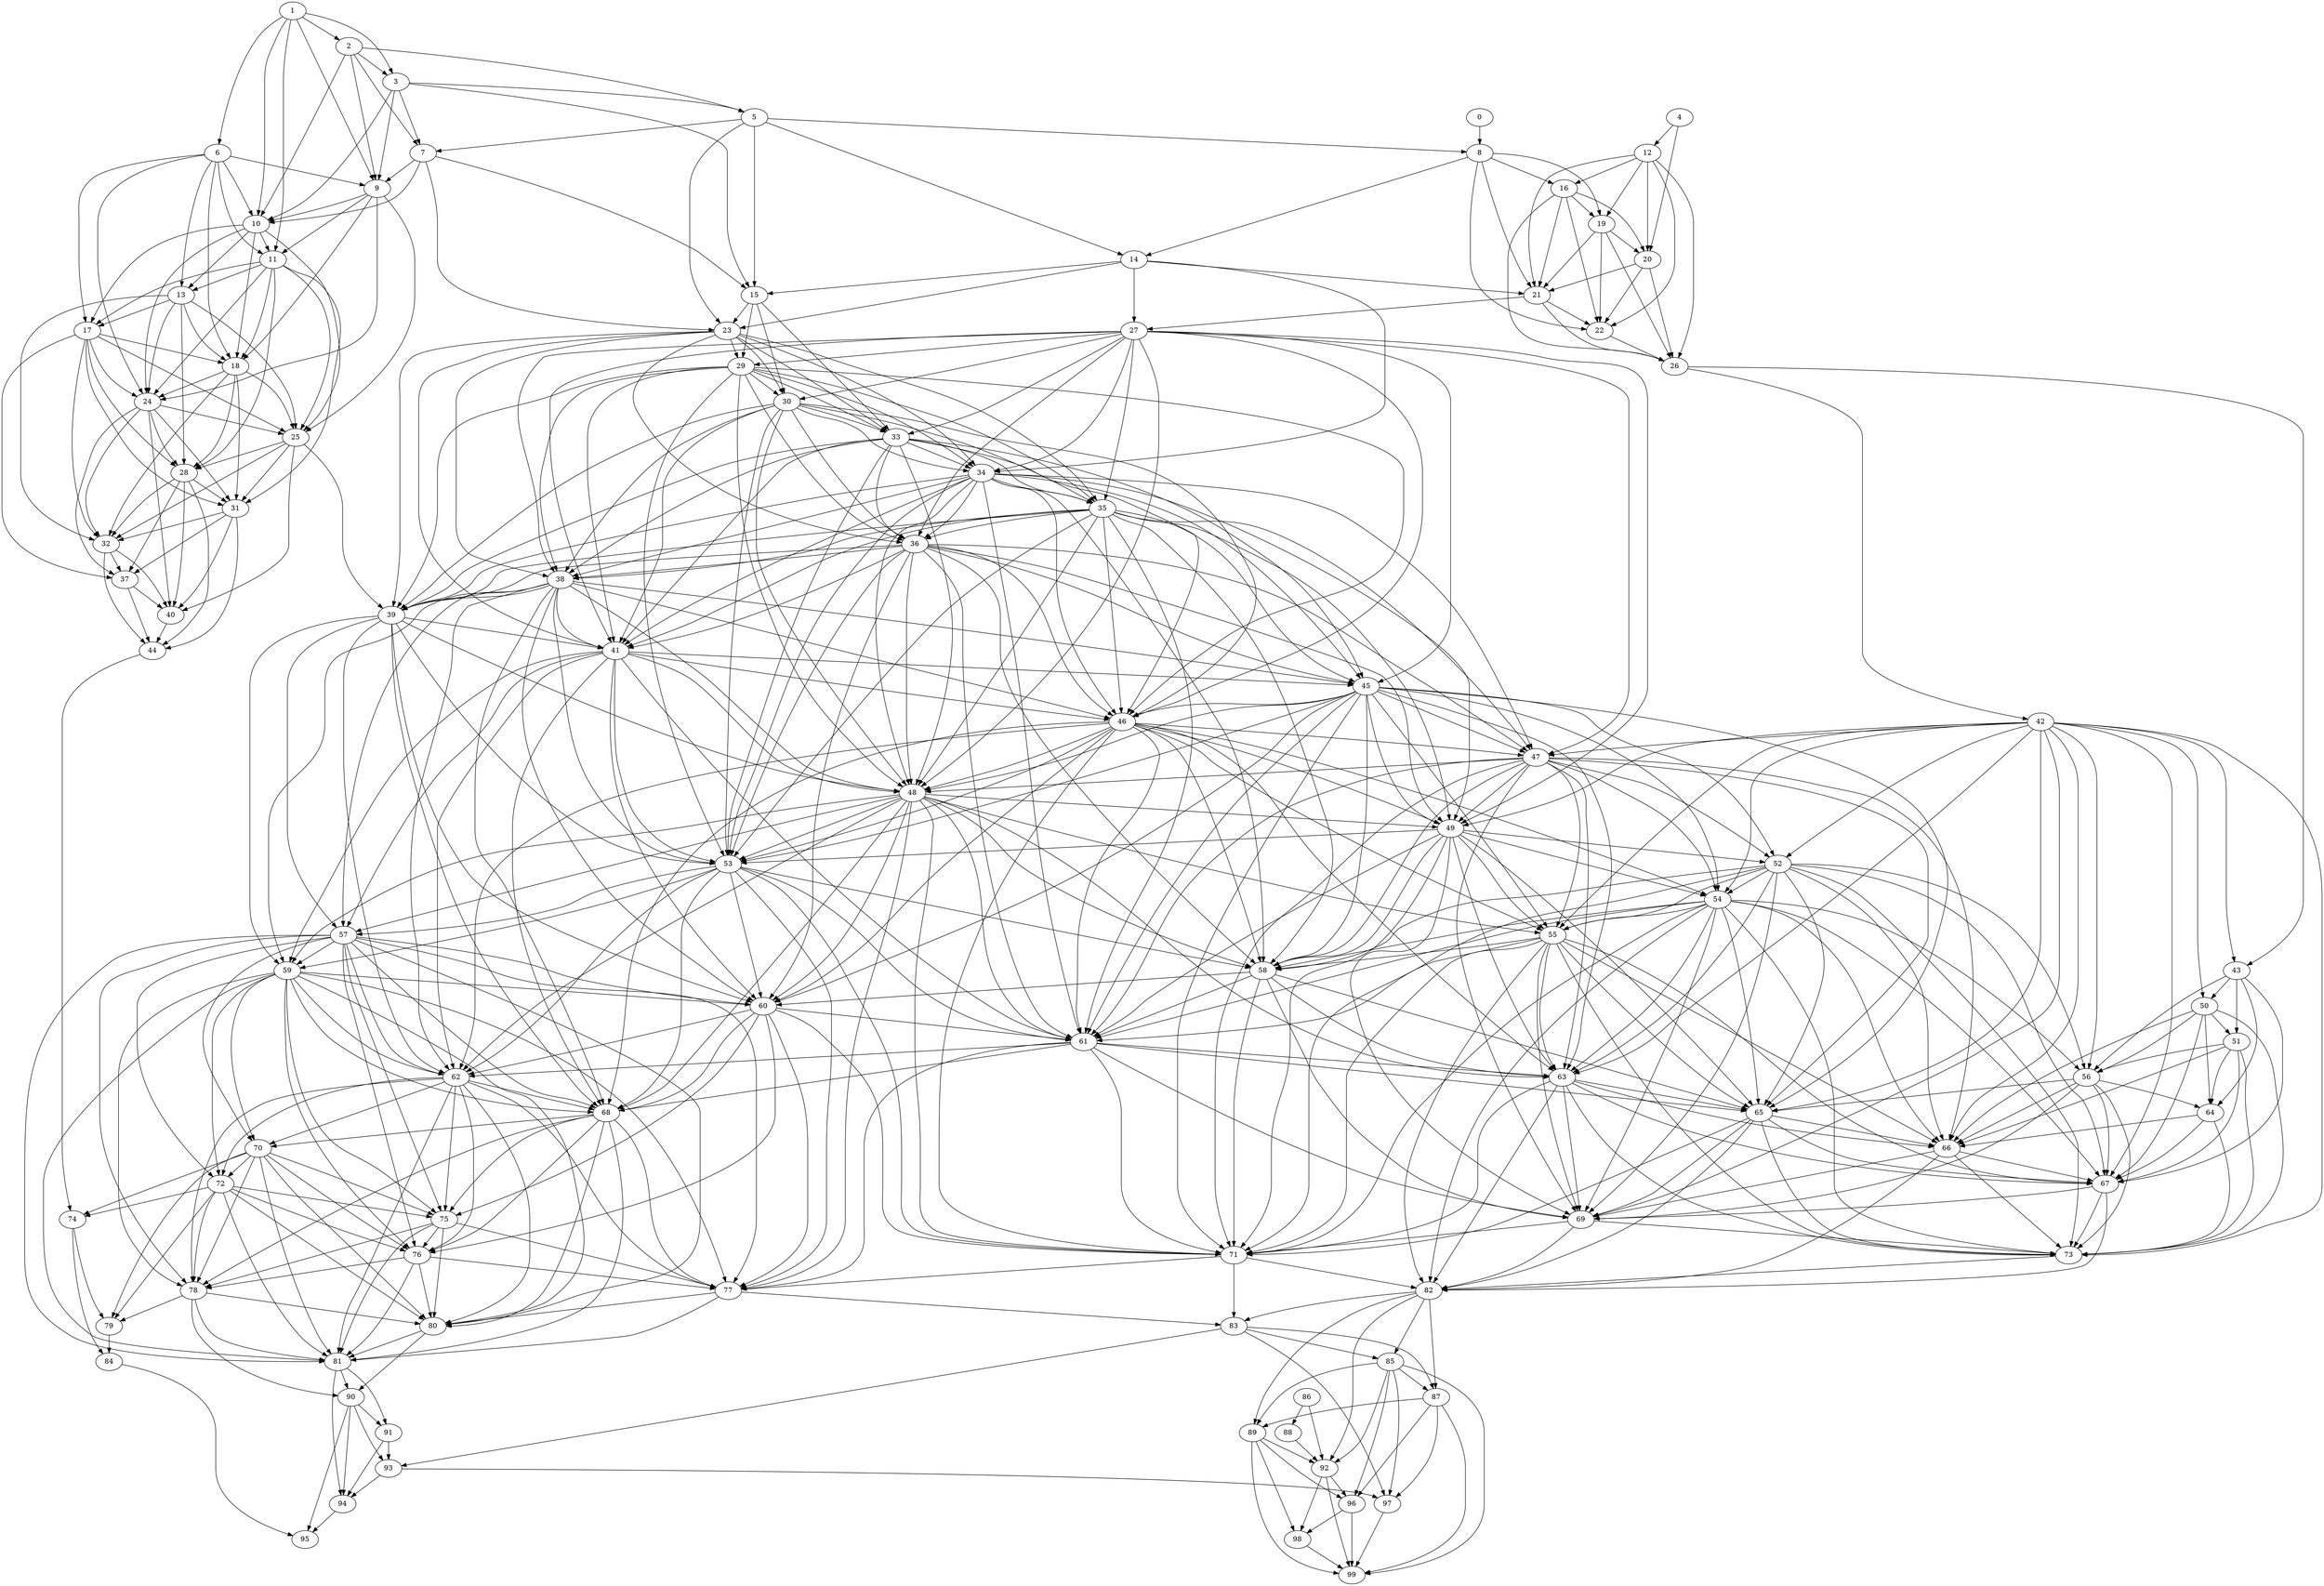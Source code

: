 strict digraph {
    53
    66
    26
    85
    33
    96
    1
    80
    62
    11
    71
    6
    2
    44
    5
    23
    21
    45
    58
    60
    37
    20
    82
    61
    52
    72
    56
    4
    59
    69
    48
    83
    84
    94
    49
    29
    98
    73
    16
    55
    43
    12
    57
    9
    54
    63
    36
    15
    92
    87
    27
    19
    46
    50
    67
    88
    65
    68
    25
    38
    7
    77
    95
    99
    79
    34
    8
    90
    81
    0
    47
    10
    51
    74
    24
    42
    78
    91
    28
    18
    75
    3
    39
    31
    13
    40
    64
    70
    17
    97
    76
    35
    22
    30
    14
    32
    86
    89
    93
    41
    53 -> 60 [weight=1]
    53 -> 62 [weight=1]
    53 -> 77 [weight=1]
    53 -> 71 [weight=1]
    53 -> 68 [weight=1]
    53 -> 59 [weight=1]
    53 -> 61 [weight=1]
    53 -> 58 [weight=1]
    53 -> 57 [weight=1]
    66 -> 73 [weight=1]
    66 -> 82 [weight=1]
    66 -> 67 [weight=1]
    66 -> 69 [weight=1]
    26 -> 42 [weight=1]
    26 -> 43 [weight=1]
    85 -> 89 [weight=1]
    85 -> 87 [weight=1]
    85 -> 97 [weight=1]
    85 -> 99 [weight=1]
    85 -> 96 [weight=1]
    85 -> 92 [weight=1]
    33 -> 36 [weight=1]
    33 -> 38 [weight=1]
    33 -> 45 [weight=1]
    33 -> 48 [weight=1]
    33 -> 34 [weight=1]
    33 -> 46 [weight=1]
    33 -> 53 [weight=1]
    33 -> 39 [weight=1]
    33 -> 41 [weight=1]
    33 -> 35 [weight=1]
    96 -> 99 [weight=1]
    96 -> 98 [weight=1]
    1 -> 9 [weight=1]
    1 -> 10 [weight=1]
    1 -> 3 [weight=1]
    1 -> 11 [weight=1]
    1 -> 2 [weight=1]
    1 -> 6 [weight=1]
    80 -> 90 [weight=1]
    80 -> 81 [weight=1]
    62 -> 76 [weight=1]
    62 -> 78 [weight=1]
    62 -> 77 [weight=1]
    62 -> 80 [weight=1]
    62 -> 72 [weight=1]
    62 -> 68 [weight=1]
    62 -> 70 [weight=1]
    62 -> 75 [weight=1]
    62 -> 81 [weight=1]
    11 -> 17 [weight=1]
    11 -> 28 [weight=1]
    11 -> 13 [weight=1]
    11 -> 24 [weight=1]
    11 -> 25 [weight=1]
    11 -> 31 [weight=1]
    11 -> 18 [weight=1]
    71 -> 77 [weight=1]
    71 -> 82 [weight=1]
    71 -> 83 [weight=1]
    6 -> 17 [weight=1]
    6 -> 9 [weight=1]
    6 -> 13 [weight=1]
    6 -> 10 [weight=1]
    6 -> 24 [weight=1]
    6 -> 11 [weight=1]
    6 -> 18 [weight=1]
    2 -> 5 [weight=1]
    2 -> 9 [weight=1]
    2 -> 10 [weight=1]
    2 -> 3 [weight=1]
    2 -> 7 [weight=1]
    44 -> 74 [weight=1]
    5 -> 23 [weight=1]
    5 -> 15 [weight=1]
    5 -> 7 [weight=1]
    5 -> 8 [weight=1]
    5 -> 14 [weight=1]
    23 -> 33 [weight=1]
    23 -> 36 [weight=1]
    23 -> 38 [weight=1]
    23 -> 29 [weight=1]
    23 -> 34 [weight=1]
    23 -> 30 [weight=1]
    23 -> 39 [weight=1]
    23 -> 41 [weight=1]
    23 -> 35 [weight=1]
    21 -> 26 [weight=1]
    21 -> 27 [weight=1]
    21 -> 22 [weight=1]
    45 -> 60 [weight=1]
    45 -> 48 [weight=1]
    45 -> 71 [weight=1]
    45 -> 65 [weight=1]
    45 -> 63 [weight=1]
    45 -> 61 [weight=1]
    45 -> 46 [weight=1]
    45 -> 54 [weight=1]
    45 -> 52 [weight=1]
    45 -> 58 [weight=1]
    45 -> 49 [weight=1]
    45 -> 55 [weight=1]
    45 -> 53 [weight=1]
    45 -> 47 [weight=1]
    58 -> 60 [weight=1]
    58 -> 71 [weight=1]
    58 -> 65 [weight=1]
    58 -> 69 [weight=1]
    58 -> 63 [weight=1]
    58 -> 61 [weight=1]
    60 -> 62 [weight=1]
    60 -> 76 [weight=1]
    60 -> 77 [weight=1]
    60 -> 71 [weight=1]
    60 -> 68 [weight=1]
    60 -> 75 [weight=1]
    60 -> 61 [weight=1]
    37 -> 40 [weight=1]
    37 -> 44 [weight=1]
    20 -> 21 [weight=1]
    20 -> 26 [weight=1]
    20 -> 22 [weight=1]
    82 -> 85 [weight=1]
    82 -> 89 [weight=1]
    82 -> 87 [weight=1]
    82 -> 92 [weight=1]
    82 -> 83 [weight=1]
    61 -> 62 [weight=1]
    61 -> 77 [weight=1]
    61 -> 71 [weight=1]
    61 -> 65 [weight=1]
    61 -> 68 [weight=1]
    61 -> 69 [weight=1]
    61 -> 63 [weight=1]
    52 -> 66 [weight=1]
    52 -> 73 [weight=1]
    52 -> 71 [weight=1]
    52 -> 65 [weight=1]
    52 -> 67 [weight=1]
    52 -> 69 [weight=1]
    52 -> 63 [weight=1]
    52 -> 54 [weight=1]
    52 -> 58 [weight=1]
    52 -> 56 [weight=1]
    52 -> 55 [weight=1]
    72 -> 76 [weight=1]
    72 -> 78 [weight=1]
    72 -> 80 [weight=1]
    72 -> 74 [weight=1]
    72 -> 79 [weight=1]
    72 -> 75 [weight=1]
    72 -> 81 [weight=1]
    56 -> 66 [weight=1]
    56 -> 64 [weight=1]
    56 -> 73 [weight=1]
    56 -> 65 [weight=1]
    56 -> 67 [weight=1]
    56 -> 69 [weight=1]
    4 -> 20 [weight=1]
    4 -> 12 [weight=1]
    59 -> 60 [weight=1]
    59 -> 62 [weight=1]
    59 -> 76 [weight=1]
    59 -> 78 [weight=1]
    59 -> 77 [weight=1]
    59 -> 80 [weight=1]
    59 -> 72 [weight=1]
    59 -> 68 [weight=1]
    59 -> 70 [weight=1]
    59 -> 75 [weight=1]
    59 -> 81 [weight=1]
    69 -> 73 [weight=1]
    69 -> 71 [weight=1]
    69 -> 82 [weight=1]
    48 -> 60 [weight=1]
    48 -> 62 [weight=1]
    48 -> 77 [weight=1]
    48 -> 71 [weight=1]
    48 -> 68 [weight=1]
    48 -> 59 [weight=1]
    48 -> 63 [weight=1]
    48 -> 61 [weight=1]
    48 -> 58 [weight=1]
    48 -> 49 [weight=1]
    48 -> 55 [weight=1]
    48 -> 57 [weight=1]
    48 -> 53 [weight=1]
    83 -> 85 [weight=1]
    83 -> 87 [weight=1]
    83 -> 97 [weight=1]
    83 -> 93 [weight=1]
    84 -> 95 [weight=1]
    94 -> 95 [weight=1]
    49 -> 71 [weight=1]
    49 -> 65 [weight=1]
    49 -> 69 [weight=1]
    49 -> 63 [weight=1]
    49 -> 61 [weight=1]
    49 -> 54 [weight=1]
    49 -> 52 [weight=1]
    49 -> 58 [weight=1]
    49 -> 55 [weight=1]
    49 -> 53 [weight=1]
    29 -> 33 [weight=1]
    29 -> 36 [weight=1]
    29 -> 38 [weight=1]
    29 -> 48 [weight=1]
    29 -> 34 [weight=1]
    29 -> 46 [weight=1]
    29 -> 30 [weight=1]
    29 -> 53 [weight=1]
    29 -> 39 [weight=1]
    29 -> 41 [weight=1]
    29 -> 35 [weight=1]
    98 -> 99 [weight=1]
    73 -> 82 [weight=1]
    16 -> 20 [weight=1]
    16 -> 19 [weight=1]
    16 -> 21 [weight=1]
    16 -> 26 [weight=1]
    16 -> 22 [weight=1]
    55 -> 66 [weight=1]
    55 -> 73 [weight=1]
    55 -> 71 [weight=1]
    55 -> 82 [weight=1]
    55 -> 65 [weight=1]
    55 -> 67 [weight=1]
    55 -> 69 [weight=1]
    55 -> 63 [weight=1]
    55 -> 61 [weight=1]
    55 -> 58 [weight=1]
    43 -> 64 [weight=1]
    43 -> 50 [weight=1]
    43 -> 67 [weight=1]
    43 -> 56 [weight=1]
    43 -> 51 [weight=1]
    12 -> 20 [weight=1]
    12 -> 19 [weight=1]
    12 -> 21 [weight=1]
    12 -> 26 [weight=1]
    12 -> 16 [weight=1]
    12 -> 22 [weight=1]
    57 -> 60 [weight=1]
    57 -> 62 [weight=1]
    57 -> 76 [weight=1]
    57 -> 78 [weight=1]
    57 -> 77 [weight=1]
    57 -> 80 [weight=1]
    57 -> 72 [weight=1]
    57 -> 68 [weight=1]
    57 -> 70 [weight=1]
    57 -> 59 [weight=1]
    57 -> 75 [weight=1]
    57 -> 81 [weight=1]
    9 -> 10 [weight=1]
    9 -> 24 [weight=1]
    9 -> 11 [weight=1]
    9 -> 25 [weight=1]
    9 -> 18 [weight=1]
    54 -> 66 [weight=1]
    54 -> 73 [weight=1]
    54 -> 71 [weight=1]
    54 -> 82 [weight=1]
    54 -> 65 [weight=1]
    54 -> 67 [weight=1]
    54 -> 69 [weight=1]
    54 -> 63 [weight=1]
    54 -> 61 [weight=1]
    54 -> 58 [weight=1]
    54 -> 56 [weight=1]
    54 -> 55 [weight=1]
    63 -> 66 [weight=1]
    63 -> 73 [weight=1]
    63 -> 71 [weight=1]
    63 -> 82 [weight=1]
    63 -> 65 [weight=1]
    63 -> 67 [weight=1]
    63 -> 69 [weight=1]
    36 -> 60 [weight=1]
    36 -> 38 [weight=1]
    36 -> 45 [weight=1]
    36 -> 48 [weight=1]
    36 -> 61 [weight=1]
    36 -> 46 [weight=1]
    36 -> 58 [weight=1]
    36 -> 49 [weight=1]
    36 -> 53 [weight=1]
    36 -> 47 [weight=1]
    36 -> 39 [weight=1]
    36 -> 41 [weight=1]
    15 -> 33 [weight=1]
    15 -> 23 [weight=1]
    15 -> 29 [weight=1]
    15 -> 30 [weight=1]
    92 -> 99 [weight=1]
    92 -> 96 [weight=1]
    92 -> 98 [weight=1]
    87 -> 89 [weight=1]
    87 -> 97 [weight=1]
    87 -> 99 [weight=1]
    87 -> 96 [weight=1]
    27 -> 33 [weight=1]
    27 -> 36 [weight=1]
    27 -> 38 [weight=1]
    27 -> 45 [weight=1]
    27 -> 48 [weight=1]
    27 -> 29 [weight=1]
    27 -> 34 [weight=1]
    27 -> 46 [weight=1]
    27 -> 30 [weight=1]
    27 -> 49 [weight=1]
    27 -> 47 [weight=1]
    27 -> 41 [weight=1]
    27 -> 35 [weight=1]
    19 -> 20 [weight=1]
    19 -> 21 [weight=1]
    19 -> 26 [weight=1]
    19 -> 22 [weight=1]
    46 -> 60 [weight=1]
    46 -> 62 [weight=1]
    46 -> 48 [weight=1]
    46 -> 71 [weight=1]
    46 -> 68 [weight=1]
    46 -> 63 [weight=1]
    46 -> 61 [weight=1]
    46 -> 54 [weight=1]
    46 -> 58 [weight=1]
    46 -> 49 [weight=1]
    46 -> 55 [weight=1]
    46 -> 53 [weight=1]
    46 -> 47 [weight=1]
    50 -> 66 [weight=1]
    50 -> 64 [weight=1]
    50 -> 73 [weight=1]
    50 -> 67 [weight=1]
    50 -> 56 [weight=1]
    50 -> 51 [weight=1]
    67 -> 73 [weight=1]
    67 -> 82 [weight=1]
    67 -> 69 [weight=1]
    88 -> 92 [weight=1]
    65 -> 66 [weight=1]
    65 -> 73 [weight=1]
    65 -> 71 [weight=1]
    65 -> 82 [weight=1]
    65 -> 67 [weight=1]
    65 -> 69 [weight=1]
    68 -> 76 [weight=1]
    68 -> 78 [weight=1]
    68 -> 77 [weight=1]
    68 -> 80 [weight=1]
    68 -> 70 [weight=1]
    68 -> 75 [weight=1]
    68 -> 81 [weight=1]
    25 -> 40 [weight=1]
    25 -> 28 [weight=1]
    25 -> 31 [weight=1]
    25 -> 32 [weight=1]
    25 -> 39 [weight=1]
    38 -> 60 [weight=1]
    38 -> 62 [weight=1]
    38 -> 45 [weight=1]
    38 -> 48 [weight=1]
    38 -> 68 [weight=1]
    38 -> 59 [weight=1]
    38 -> 46 [weight=1]
    38 -> 57 [weight=1]
    38 -> 53 [weight=1]
    38 -> 39 [weight=1]
    38 -> 41 [weight=1]
    7 -> 9 [weight=1]
    7 -> 10 [weight=1]
    7 -> 23 [weight=1]
    7 -> 15 [weight=1]
    77 -> 80 [weight=1]
    77 -> 83 [weight=1]
    77 -> 81 [weight=1]
    79 -> 84 [weight=1]
    34 -> 36 [weight=1]
    34 -> 38 [weight=1]
    34 -> 45 [weight=1]
    34 -> 48 [weight=1]
    34 -> 61 [weight=1]
    34 -> 46 [weight=1]
    34 -> 58 [weight=1]
    34 -> 49 [weight=1]
    34 -> 53 [weight=1]
    34 -> 47 [weight=1]
    34 -> 39 [weight=1]
    34 -> 41 [weight=1]
    34 -> 35 [weight=1]
    8 -> 19 [weight=1]
    8 -> 21 [weight=1]
    8 -> 16 [weight=1]
    8 -> 22 [weight=1]
    8 -> 14 [weight=1]
    90 -> 91 [weight=1]
    90 -> 93 [weight=1]
    90 -> 95 [weight=1]
    90 -> 94 [weight=1]
    81 -> 90 [weight=1]
    81 -> 91 [weight=1]
    81 -> 94 [weight=1]
    0 -> 8 [weight=1]
    47 -> 66 [weight=1]
    47 -> 48 [weight=1]
    47 -> 71 [weight=1]
    47 -> 65 [weight=1]
    47 -> 69 [weight=1]
    47 -> 63 [weight=1]
    47 -> 61 [weight=1]
    47 -> 54 [weight=1]
    47 -> 52 [weight=1]
    47 -> 58 [weight=1]
    47 -> 49 [weight=1]
    47 -> 55 [weight=1]
    10 -> 17 [weight=1]
    10 -> 13 [weight=1]
    10 -> 24 [weight=1]
    10 -> 11 [weight=1]
    10 -> 25 [weight=1]
    10 -> 18 [weight=1]
    51 -> 66 [weight=1]
    51 -> 64 [weight=1]
    51 -> 73 [weight=1]
    51 -> 67 [weight=1]
    51 -> 56 [weight=1]
    74 -> 84 [weight=1]
    74 -> 79 [weight=1]
    24 -> 40 [weight=1]
    24 -> 28 [weight=1]
    24 -> 25 [weight=1]
    24 -> 31 [weight=1]
    24 -> 32 [weight=1]
    24 -> 37 [weight=1]
    42 -> 66 [weight=1]
    42 -> 50 [weight=1]
    42 -> 73 [weight=1]
    42 -> 65 [weight=1]
    42 -> 67 [weight=1]
    42 -> 69 [weight=1]
    42 -> 63 [weight=1]
    42 -> 54 [weight=1]
    42 -> 52 [weight=1]
    42 -> 56 [weight=1]
    42 -> 49 [weight=1]
    42 -> 55 [weight=1]
    42 -> 47 [weight=1]
    42 -> 43 [weight=1]
    78 -> 90 [weight=1]
    78 -> 80 [weight=1]
    78 -> 79 [weight=1]
    78 -> 81 [weight=1]
    91 -> 93 [weight=1]
    91 -> 94 [weight=1]
    28 -> 40 [weight=1]
    28 -> 31 [weight=1]
    28 -> 32 [weight=1]
    28 -> 44 [weight=1]
    28 -> 37 [weight=1]
    18 -> 28 [weight=1]
    18 -> 24 [weight=1]
    18 -> 25 [weight=1]
    18 -> 31 [weight=1]
    18 -> 32 [weight=1]
    75 -> 76 [weight=1]
    75 -> 78 [weight=1]
    75 -> 77 [weight=1]
    75 -> 80 [weight=1]
    75 -> 81 [weight=1]
    3 -> 5 [weight=1]
    3 -> 9 [weight=1]
    3 -> 10 [weight=1]
    3 -> 15 [weight=1]
    3 -> 7 [weight=1]
    39 -> 60 [weight=1]
    39 -> 62 [weight=1]
    39 -> 48 [weight=1]
    39 -> 68 [weight=1]
    39 -> 59 [weight=1]
    39 -> 57 [weight=1]
    39 -> 53 [weight=1]
    39 -> 41 [weight=1]
    31 -> 40 [weight=1]
    31 -> 32 [weight=1]
    31 -> 44 [weight=1]
    31 -> 37 [weight=1]
    13 -> 17 [weight=1]
    13 -> 28 [weight=1]
    13 -> 24 [weight=1]
    13 -> 25 [weight=1]
    13 -> 18 [weight=1]
    13 -> 32 [weight=1]
    40 -> 44 [weight=1]
    64 -> 66 [weight=1]
    64 -> 73 [weight=1]
    64 -> 67 [weight=1]
    70 -> 76 [weight=1]
    70 -> 78 [weight=1]
    70 -> 80 [weight=1]
    70 -> 72 [weight=1]
    70 -> 74 [weight=1]
    70 -> 79 [weight=1]
    70 -> 75 [weight=1]
    70 -> 81 [weight=1]
    17 -> 28 [weight=1]
    17 -> 24 [weight=1]
    17 -> 25 [weight=1]
    17 -> 31 [weight=1]
    17 -> 18 [weight=1]
    17 -> 32 [weight=1]
    17 -> 37 [weight=1]
    97 -> 99 [weight=1]
    76 -> 78 [weight=1]
    76 -> 77 [weight=1]
    76 -> 80 [weight=1]
    76 -> 81 [weight=1]
    35 -> 36 [weight=1]
    35 -> 38 [weight=1]
    35 -> 45 [weight=1]
    35 -> 48 [weight=1]
    35 -> 61 [weight=1]
    35 -> 46 [weight=1]
    35 -> 58 [weight=1]
    35 -> 49 [weight=1]
    35 -> 53 [weight=1]
    35 -> 47 [weight=1]
    35 -> 39 [weight=1]
    35 -> 41 [weight=1]
    22 -> 26 [weight=1]
    30 -> 33 [weight=1]
    30 -> 36 [weight=1]
    30 -> 38 [weight=1]
    30 -> 48 [weight=1]
    30 -> 34 [weight=1]
    30 -> 46 [weight=1]
    30 -> 53 [weight=1]
    30 -> 39 [weight=1]
    30 -> 41 [weight=1]
    30 -> 35 [weight=1]
    14 -> 23 [weight=1]
    14 -> 15 [weight=1]
    14 -> 21 [weight=1]
    14 -> 27 [weight=1]
    14 -> 34 [weight=1]
    32 -> 40 [weight=1]
    32 -> 44 [weight=1]
    32 -> 37 [weight=1]
    86 -> 88 [weight=1]
    86 -> 92 [weight=1]
    89 -> 99 [weight=1]
    89 -> 96 [weight=1]
    89 -> 98 [weight=1]
    89 -> 92 [weight=1]
    93 -> 97 [weight=1]
    93 -> 94 [weight=1]
    41 -> 60 [weight=1]
    41 -> 62 [weight=1]
    41 -> 45 [weight=1]
    41 -> 48 [weight=1]
    41 -> 68 [weight=1]
    41 -> 59 [weight=1]
    41 -> 61 [weight=1]
    41 -> 46 [weight=1]
    41 -> 57 [weight=1]
    41 -> 53 [weight=1]
}
